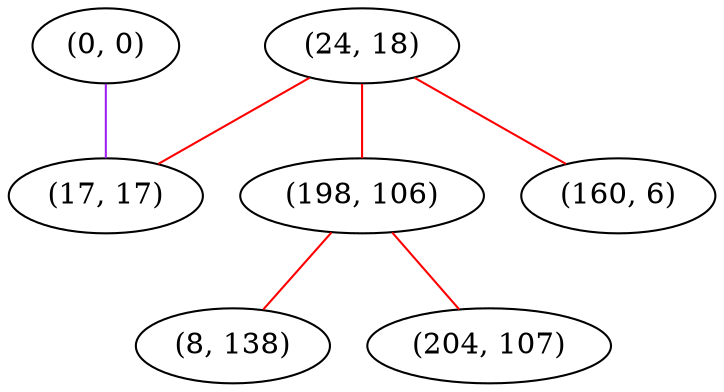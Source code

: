 graph "" {
"(0, 0)";
"(24, 18)";
"(198, 106)";
"(8, 138)";
"(160, 6)";
"(204, 107)";
"(17, 17)";
"(0, 0)" -- "(17, 17)"  [color=purple, key=0, weight=4];
"(24, 18)" -- "(160, 6)"  [color=red, key=0, weight=1];
"(24, 18)" -- "(198, 106)"  [color=red, key=0, weight=1];
"(24, 18)" -- "(17, 17)"  [color=red, key=0, weight=1];
"(198, 106)" -- "(8, 138)"  [color=red, key=0, weight=1];
"(198, 106)" -- "(204, 107)"  [color=red, key=0, weight=1];
}
